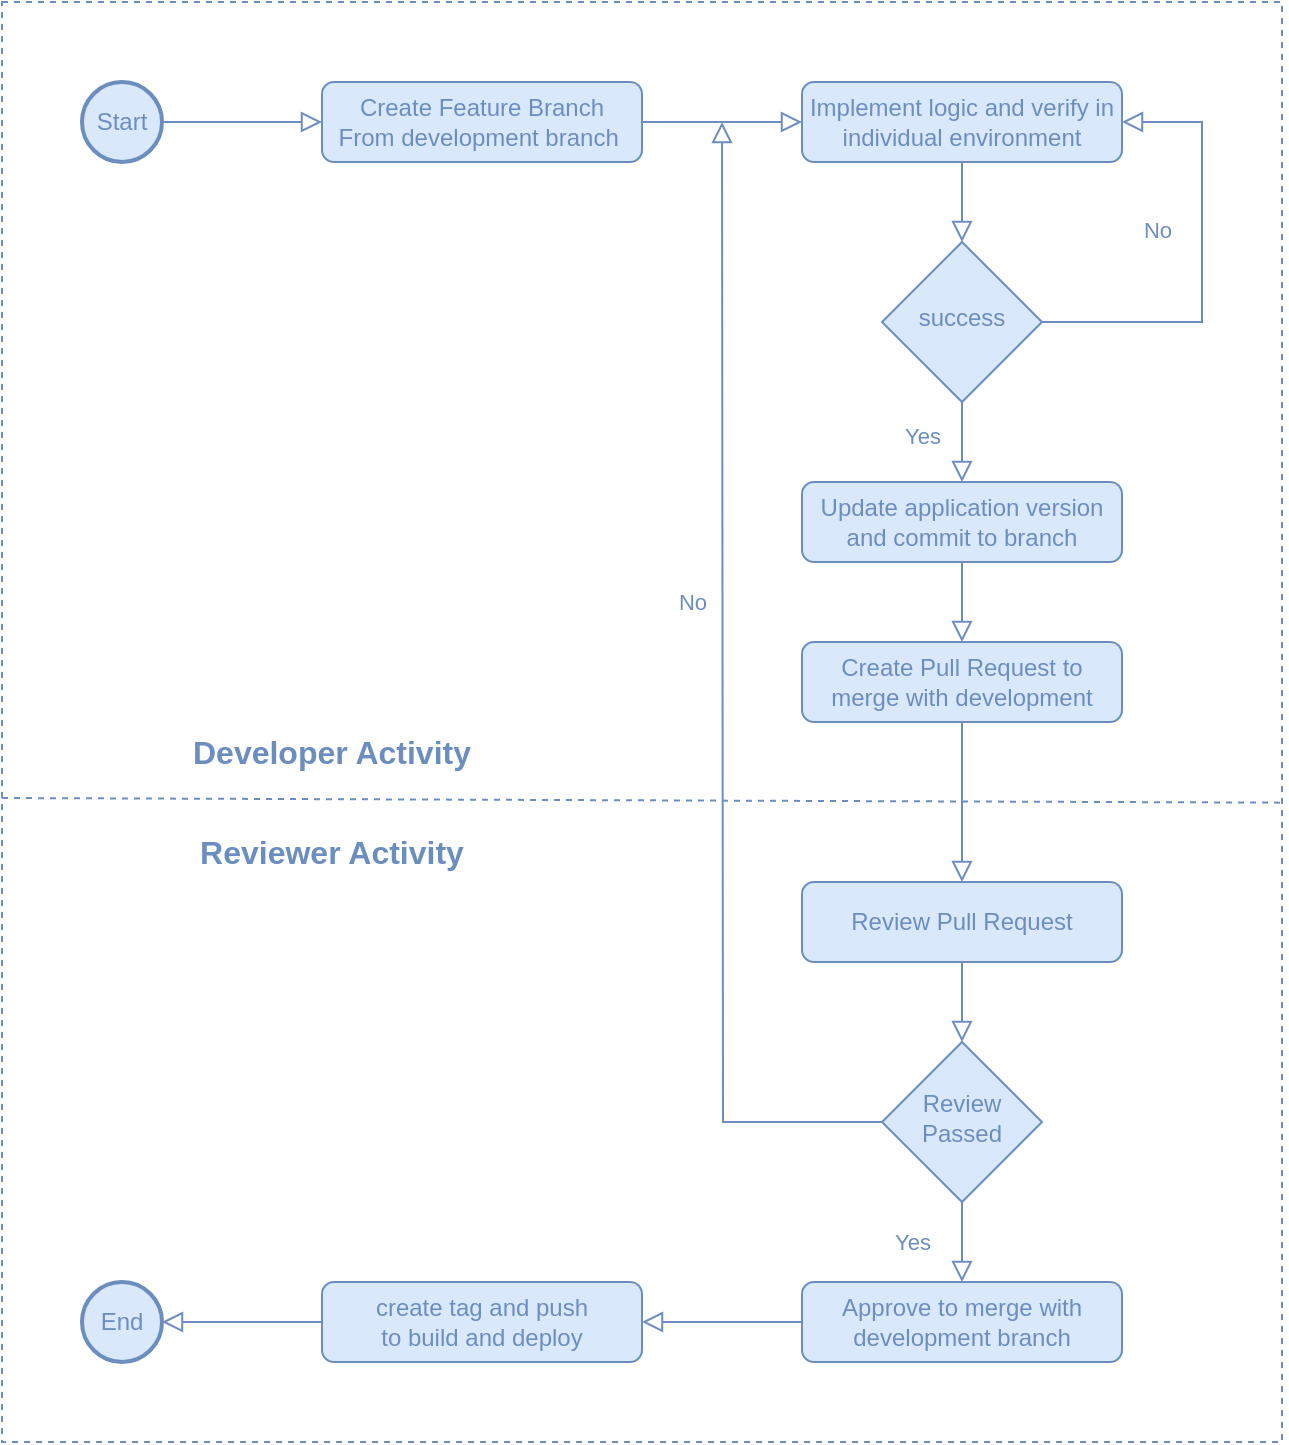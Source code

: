 <mxfile version="13.8.5" type="github">
  <diagram id="C5RBs43oDa-KdzZeNtuy" name="Page-1">
    <mxGraphModel dx="782" dy="446" grid="1" gridSize="10" guides="1" tooltips="1" connect="1" arrows="1" fold="1" page="1" pageScale="1" pageWidth="827" pageHeight="1169" math="0" shadow="0">
      <root>
        <mxCell id="WIyWlLk6GJQsqaUBKTNV-0" />
        <mxCell id="WIyWlLk6GJQsqaUBKTNV-1" parent="WIyWlLk6GJQsqaUBKTNV-0" />
        <mxCell id="qSbHCsYBkUt2KmadV8RH-26" value="" style="rounded=0;whiteSpace=wrap;html=1;dashed=1;strokeColor=#6c8ebf;fillColor=none;" vertex="1" parent="WIyWlLk6GJQsqaUBKTNV-1">
          <mxGeometry y="40" width="640" height="720" as="geometry" />
        </mxCell>
        <mxCell id="qSbHCsYBkUt2KmadV8RH-5" style="edgeStyle=orthogonalEdgeStyle;rounded=0;orthogonalLoop=1;jettySize=auto;html=1;entryX=0;entryY=0.5;entryDx=0;entryDy=0;strokeColor=#6C8EBF;endArrow=block;endFill=0;endSize=8;" edge="1" parent="WIyWlLk6GJQsqaUBKTNV-1" source="WIyWlLk6GJQsqaUBKTNV-3" target="qSbHCsYBkUt2KmadV8RH-2">
          <mxGeometry relative="1" as="geometry" />
        </mxCell>
        <mxCell id="WIyWlLk6GJQsqaUBKTNV-3" value="&lt;font color=&quot;#6c8ebf&quot;&gt;Create Feature Branch &lt;br&gt;From development branch&amp;nbsp;&lt;/font&gt;" style="rounded=1;whiteSpace=wrap;html=1;fontSize=12;glass=0;strokeWidth=1;shadow=0;fillColor=#dae8fc;strokeColor=#6c8ebf;" parent="WIyWlLk6GJQsqaUBKTNV-1" vertex="1">
          <mxGeometry x="160" y="80" width="160" height="40" as="geometry" />
        </mxCell>
        <mxCell id="WIyWlLk6GJQsqaUBKTNV-5" value="&lt;font color=&quot;#6c8ebf&quot;&gt;No&lt;/font&gt;" style="edgeStyle=orthogonalEdgeStyle;rounded=0;html=1;jettySize=auto;orthogonalLoop=1;fontSize=11;endArrow=block;endFill=0;endSize=8;strokeWidth=1;shadow=0;labelBackgroundColor=none;strokeColor=#6C8EBF;entryX=1;entryY=0.5;entryDx=0;entryDy=0;exitX=1;exitY=0.5;exitDx=0;exitDy=0;spacingTop=4;spacingLeft=4;spacingBottom=4;spacingRight=4;spacing=4;align=right;" parent="WIyWlLk6GJQsqaUBKTNV-1" source="WIyWlLk6GJQsqaUBKTNV-6" target="qSbHCsYBkUt2KmadV8RH-2" edge="1">
          <mxGeometry x="0.077" y="28" relative="1" as="geometry">
            <mxPoint x="20" y="-8" as="offset" />
            <mxPoint x="590" y="100" as="targetPoint" />
            <Array as="points">
              <mxPoint x="600" y="200" />
              <mxPoint x="600" y="100" />
            </Array>
          </mxGeometry>
        </mxCell>
        <mxCell id="qSbHCsYBkUt2KmadV8RH-8" value="" style="edgeStyle=orthogonalEdgeStyle;rounded=0;orthogonalLoop=1;jettySize=auto;html=1;strokeColor=#6C8EBF;endSize=8;endArrow=block;endFill=0;" edge="1" parent="WIyWlLk6GJQsqaUBKTNV-1" source="WIyWlLk6GJQsqaUBKTNV-6" target="qSbHCsYBkUt2KmadV8RH-7">
          <mxGeometry relative="1" as="geometry" />
        </mxCell>
        <mxCell id="WIyWlLk6GJQsqaUBKTNV-6" value="&lt;font color=&quot;#6c8ebf&quot;&gt;success&lt;/font&gt;" style="rhombus;whiteSpace=wrap;html=1;shadow=0;fontFamily=Helvetica;fontSize=12;align=center;strokeWidth=1;spacing=6;spacingTop=-4;fillColor=#dae8fc;strokeColor=#6c8ebf;" parent="WIyWlLk6GJQsqaUBKTNV-1" vertex="1">
          <mxGeometry x="440" y="160" width="80" height="80" as="geometry" />
        </mxCell>
        <mxCell id="qSbHCsYBkUt2KmadV8RH-1" style="edgeStyle=orthogonalEdgeStyle;rounded=0;orthogonalLoop=1;jettySize=auto;html=1;fillColor=#dae8fc;strokeColor=#6c8ebf;endArrow=block;endFill=0;endSize=8;" edge="1" parent="WIyWlLk6GJQsqaUBKTNV-1" source="qSbHCsYBkUt2KmadV8RH-0" target="WIyWlLk6GJQsqaUBKTNV-3">
          <mxGeometry relative="1" as="geometry" />
        </mxCell>
        <mxCell id="qSbHCsYBkUt2KmadV8RH-0" value="&lt;font color=&quot;#6c8ebf&quot;&gt;Start&lt;/font&gt;" style="strokeWidth=2;html=1;shape=mxgraph.flowchart.start_2;whiteSpace=wrap;fillColor=#dae8fc;strokeColor=#6c8ebf;" vertex="1" parent="WIyWlLk6GJQsqaUBKTNV-1">
          <mxGeometry x="40" y="80" width="40" height="40" as="geometry" />
        </mxCell>
        <mxCell id="qSbHCsYBkUt2KmadV8RH-6" value="" style="edgeStyle=orthogonalEdgeStyle;rounded=0;orthogonalLoop=1;jettySize=auto;html=1;strokeColor=#6C8EBF;endSize=8;endArrow=block;endFill=0;" edge="1" parent="WIyWlLk6GJQsqaUBKTNV-1" source="qSbHCsYBkUt2KmadV8RH-2" target="WIyWlLk6GJQsqaUBKTNV-6">
          <mxGeometry relative="1" as="geometry" />
        </mxCell>
        <mxCell id="qSbHCsYBkUt2KmadV8RH-2" value="&lt;font color=&quot;#6c8ebf&quot;&gt;Implement logic and verify in individual environment&lt;/font&gt;" style="rounded=1;whiteSpace=wrap;html=1;fontSize=12;glass=0;strokeWidth=1;shadow=0;fillColor=#dae8fc;strokeColor=#6c8ebf;" vertex="1" parent="WIyWlLk6GJQsqaUBKTNV-1">
          <mxGeometry x="400" y="80" width="160" height="40" as="geometry" />
        </mxCell>
        <mxCell id="qSbHCsYBkUt2KmadV8RH-10" style="edgeStyle=orthogonalEdgeStyle;rounded=0;orthogonalLoop=1;jettySize=auto;html=1;entryX=0.5;entryY=0;entryDx=0;entryDy=0;strokeColor=#6C8EBF;endArrow=block;endFill=0;endSize=8;" edge="1" parent="WIyWlLk6GJQsqaUBKTNV-1" source="qSbHCsYBkUt2KmadV8RH-7" target="qSbHCsYBkUt2KmadV8RH-9">
          <mxGeometry relative="1" as="geometry" />
        </mxCell>
        <mxCell id="qSbHCsYBkUt2KmadV8RH-7" value="&lt;font color=&quot;#6c8ebf&quot;&gt;Update application version and commit to branch&lt;/font&gt;" style="rounded=1;whiteSpace=wrap;html=1;fontSize=12;glass=0;strokeWidth=1;shadow=0;fillColor=#dae8fc;strokeColor=#6c8ebf;" vertex="1" parent="WIyWlLk6GJQsqaUBKTNV-1">
          <mxGeometry x="400" y="280" width="160" height="40" as="geometry" />
        </mxCell>
        <mxCell id="qSbHCsYBkUt2KmadV8RH-13" style="edgeStyle=orthogonalEdgeStyle;rounded=0;orthogonalLoop=1;jettySize=auto;html=1;entryX=0.5;entryY=0;entryDx=0;entryDy=0;strokeColor=#6C8EBF;endSize=8;endArrow=block;endFill=0;" edge="1" parent="WIyWlLk6GJQsqaUBKTNV-1" source="qSbHCsYBkUt2KmadV8RH-9" target="qSbHCsYBkUt2KmadV8RH-11">
          <mxGeometry relative="1" as="geometry" />
        </mxCell>
        <mxCell id="qSbHCsYBkUt2KmadV8RH-9" value="&lt;font color=&quot;#6c8ebf&quot;&gt;Create Pull Request to merge with development&lt;/font&gt;" style="rounded=1;whiteSpace=wrap;html=1;fontSize=12;glass=0;strokeWidth=1;shadow=0;fillColor=#dae8fc;strokeColor=#6c8ebf;" vertex="1" parent="WIyWlLk6GJQsqaUBKTNV-1">
          <mxGeometry x="400" y="360" width="160" height="40" as="geometry" />
        </mxCell>
        <mxCell id="qSbHCsYBkUt2KmadV8RH-15" value="" style="edgeStyle=orthogonalEdgeStyle;rounded=0;orthogonalLoop=1;jettySize=auto;html=1;endArrow=block;endFill=0;endSize=8;strokeColor=#6C8EBF;align=right;" edge="1" parent="WIyWlLk6GJQsqaUBKTNV-1" source="qSbHCsYBkUt2KmadV8RH-11" target="qSbHCsYBkUt2KmadV8RH-14">
          <mxGeometry relative="1" as="geometry" />
        </mxCell>
        <mxCell id="qSbHCsYBkUt2KmadV8RH-11" value="&lt;font color=&quot;#6c8ebf&quot;&gt;Review Pull Request&lt;/font&gt;" style="rounded=1;whiteSpace=wrap;html=1;fontSize=12;glass=0;strokeWidth=1;shadow=0;fillColor=#dae8fc;strokeColor=#6c8ebf;" vertex="1" parent="WIyWlLk6GJQsqaUBKTNV-1">
          <mxGeometry x="400" y="480" width="160" height="40" as="geometry" />
        </mxCell>
        <mxCell id="qSbHCsYBkUt2KmadV8RH-16" style="edgeStyle=orthogonalEdgeStyle;rounded=0;orthogonalLoop=1;jettySize=auto;html=1;endArrow=block;endFill=0;endSize=8;strokeColor=#6C8EBF;align=right;" edge="1" parent="WIyWlLk6GJQsqaUBKTNV-1" source="qSbHCsYBkUt2KmadV8RH-14">
          <mxGeometry relative="1" as="geometry">
            <mxPoint x="360" y="100" as="targetPoint" />
          </mxGeometry>
        </mxCell>
        <mxCell id="qSbHCsYBkUt2KmadV8RH-20" value="" style="edgeStyle=orthogonalEdgeStyle;rounded=0;orthogonalLoop=1;jettySize=auto;html=1;endArrow=block;endFill=0;endSize=8;strokeColor=#6C8EBF;align=right;" edge="1" parent="WIyWlLk6GJQsqaUBKTNV-1" source="qSbHCsYBkUt2KmadV8RH-14" target="qSbHCsYBkUt2KmadV8RH-19">
          <mxGeometry relative="1" as="geometry" />
        </mxCell>
        <mxCell id="qSbHCsYBkUt2KmadV8RH-14" value="&lt;font color=&quot;#6c8ebf&quot;&gt;Review Passed&lt;/font&gt;" style="rhombus;whiteSpace=wrap;html=1;shadow=0;fontFamily=Helvetica;fontSize=12;align=center;strokeWidth=1;spacing=6;spacingTop=-4;fillColor=#dae8fc;strokeColor=#6c8ebf;" vertex="1" parent="WIyWlLk6GJQsqaUBKTNV-1">
          <mxGeometry x="440" y="560" width="80" height="80" as="geometry" />
        </mxCell>
        <mxCell id="qSbHCsYBkUt2KmadV8RH-17" value="&lt;font color=&quot;#6c8ebf&quot; style=&quot;font-size: 11px&quot;&gt;No&lt;/font&gt;" style="text;html=1;align=center;verticalAlign=middle;resizable=0;points=[];autosize=1;" vertex="1" parent="WIyWlLk6GJQsqaUBKTNV-1">
          <mxGeometry x="330" y="330" width="30" height="20" as="geometry" />
        </mxCell>
        <mxCell id="qSbHCsYBkUt2KmadV8RH-18" value="&lt;font color=&quot;#6c8ebf&quot; style=&quot;font-size: 11px&quot;&gt;Yes&lt;/font&gt;" style="text;html=1;align=center;verticalAlign=middle;resizable=0;points=[];autosize=1;" vertex="1" parent="WIyWlLk6GJQsqaUBKTNV-1">
          <mxGeometry x="445" y="247" width="30" height="20" as="geometry" />
        </mxCell>
        <mxCell id="qSbHCsYBkUt2KmadV8RH-23" style="edgeStyle=orthogonalEdgeStyle;rounded=0;orthogonalLoop=1;jettySize=auto;html=1;endArrow=block;endFill=0;endSize=8;strokeColor=#6C8EBF;align=right;" edge="1" parent="WIyWlLk6GJQsqaUBKTNV-1" source="qSbHCsYBkUt2KmadV8RH-19" target="qSbHCsYBkUt2KmadV8RH-22">
          <mxGeometry relative="1" as="geometry" />
        </mxCell>
        <mxCell id="qSbHCsYBkUt2KmadV8RH-19" value="&lt;font color=&quot;#6c8ebf&quot;&gt;Approve to merge with development branch&lt;/font&gt;" style="rounded=1;whiteSpace=wrap;html=1;fontSize=12;glass=0;strokeWidth=1;shadow=0;fillColor=#dae8fc;strokeColor=#6c8ebf;" vertex="1" parent="WIyWlLk6GJQsqaUBKTNV-1">
          <mxGeometry x="400" y="680" width="160" height="40" as="geometry" />
        </mxCell>
        <mxCell id="qSbHCsYBkUt2KmadV8RH-21" value="&lt;font color=&quot;#6c8ebf&quot; style=&quot;font-size: 11px&quot;&gt;Yes&lt;/font&gt;" style="text;html=1;align=center;verticalAlign=middle;resizable=0;points=[];autosize=1;" vertex="1" parent="WIyWlLk6GJQsqaUBKTNV-1">
          <mxGeometry x="440" y="650" width="30" height="20" as="geometry" />
        </mxCell>
        <mxCell id="qSbHCsYBkUt2KmadV8RH-25" style="edgeStyle=orthogonalEdgeStyle;rounded=0;orthogonalLoop=1;jettySize=auto;html=1;entryX=1;entryY=0.5;entryDx=0;entryDy=0;entryPerimeter=0;endArrow=block;endFill=0;endSize=8;strokeColor=#6C8EBF;align=right;" edge="1" parent="WIyWlLk6GJQsqaUBKTNV-1" source="qSbHCsYBkUt2KmadV8RH-22" target="qSbHCsYBkUt2KmadV8RH-24">
          <mxGeometry relative="1" as="geometry" />
        </mxCell>
        <mxCell id="qSbHCsYBkUt2KmadV8RH-22" value="&lt;font color=&quot;#6c8ebf&quot;&gt;create tag and push &lt;br&gt;to build and deploy&lt;/font&gt;" style="rounded=1;whiteSpace=wrap;html=1;fontSize=12;glass=0;strokeWidth=1;shadow=0;fillColor=#dae8fc;strokeColor=#6c8ebf;" vertex="1" parent="WIyWlLk6GJQsqaUBKTNV-1">
          <mxGeometry x="160" y="680" width="160" height="40" as="geometry" />
        </mxCell>
        <mxCell id="qSbHCsYBkUt2KmadV8RH-24" value="&lt;font color=&quot;#6c8ebf&quot;&gt;End&lt;/font&gt;" style="strokeWidth=2;html=1;shape=mxgraph.flowchart.start_2;whiteSpace=wrap;fillColor=#dae8fc;strokeColor=#6c8ebf;" vertex="1" parent="WIyWlLk6GJQsqaUBKTNV-1">
          <mxGeometry x="40" y="680" width="40" height="40" as="geometry" />
        </mxCell>
        <mxCell id="qSbHCsYBkUt2KmadV8RH-28" value="" style="endArrow=none;dashed=1;html=1;strokeColor=#6C8EBF;align=right;entryX=1.001;entryY=0.556;entryDx=0;entryDy=0;entryPerimeter=0;" edge="1" parent="WIyWlLk6GJQsqaUBKTNV-1" target="qSbHCsYBkUt2KmadV8RH-26">
          <mxGeometry width="50" height="50" relative="1" as="geometry">
            <mxPoint y="438" as="sourcePoint" />
            <mxPoint x="360" y="380" as="targetPoint" />
          </mxGeometry>
        </mxCell>
        <mxCell id="qSbHCsYBkUt2KmadV8RH-29" value="&lt;font style=&quot;font-size: 16px&quot; color=&quot;#6c8ebf&quot;&gt;&lt;b&gt;Developer Activity&lt;/b&gt;&lt;/font&gt;" style="text;html=1;strokeColor=none;fillColor=none;align=center;verticalAlign=middle;whiteSpace=wrap;rounded=0;dashed=1;" vertex="1" parent="WIyWlLk6GJQsqaUBKTNV-1">
          <mxGeometry x="40" y="400" width="250" height="30" as="geometry" />
        </mxCell>
        <mxCell id="qSbHCsYBkUt2KmadV8RH-30" value="&lt;font style=&quot;font-size: 16px&quot; color=&quot;#6c8ebf&quot;&gt;&lt;b&gt;Reviewer Activity&lt;/b&gt;&lt;/font&gt;" style="text;html=1;strokeColor=none;fillColor=none;align=center;verticalAlign=middle;whiteSpace=wrap;rounded=0;dashed=1;" vertex="1" parent="WIyWlLk6GJQsqaUBKTNV-1">
          <mxGeometry x="40" y="450" width="250" height="30" as="geometry" />
        </mxCell>
      </root>
    </mxGraphModel>
  </diagram>
</mxfile>
